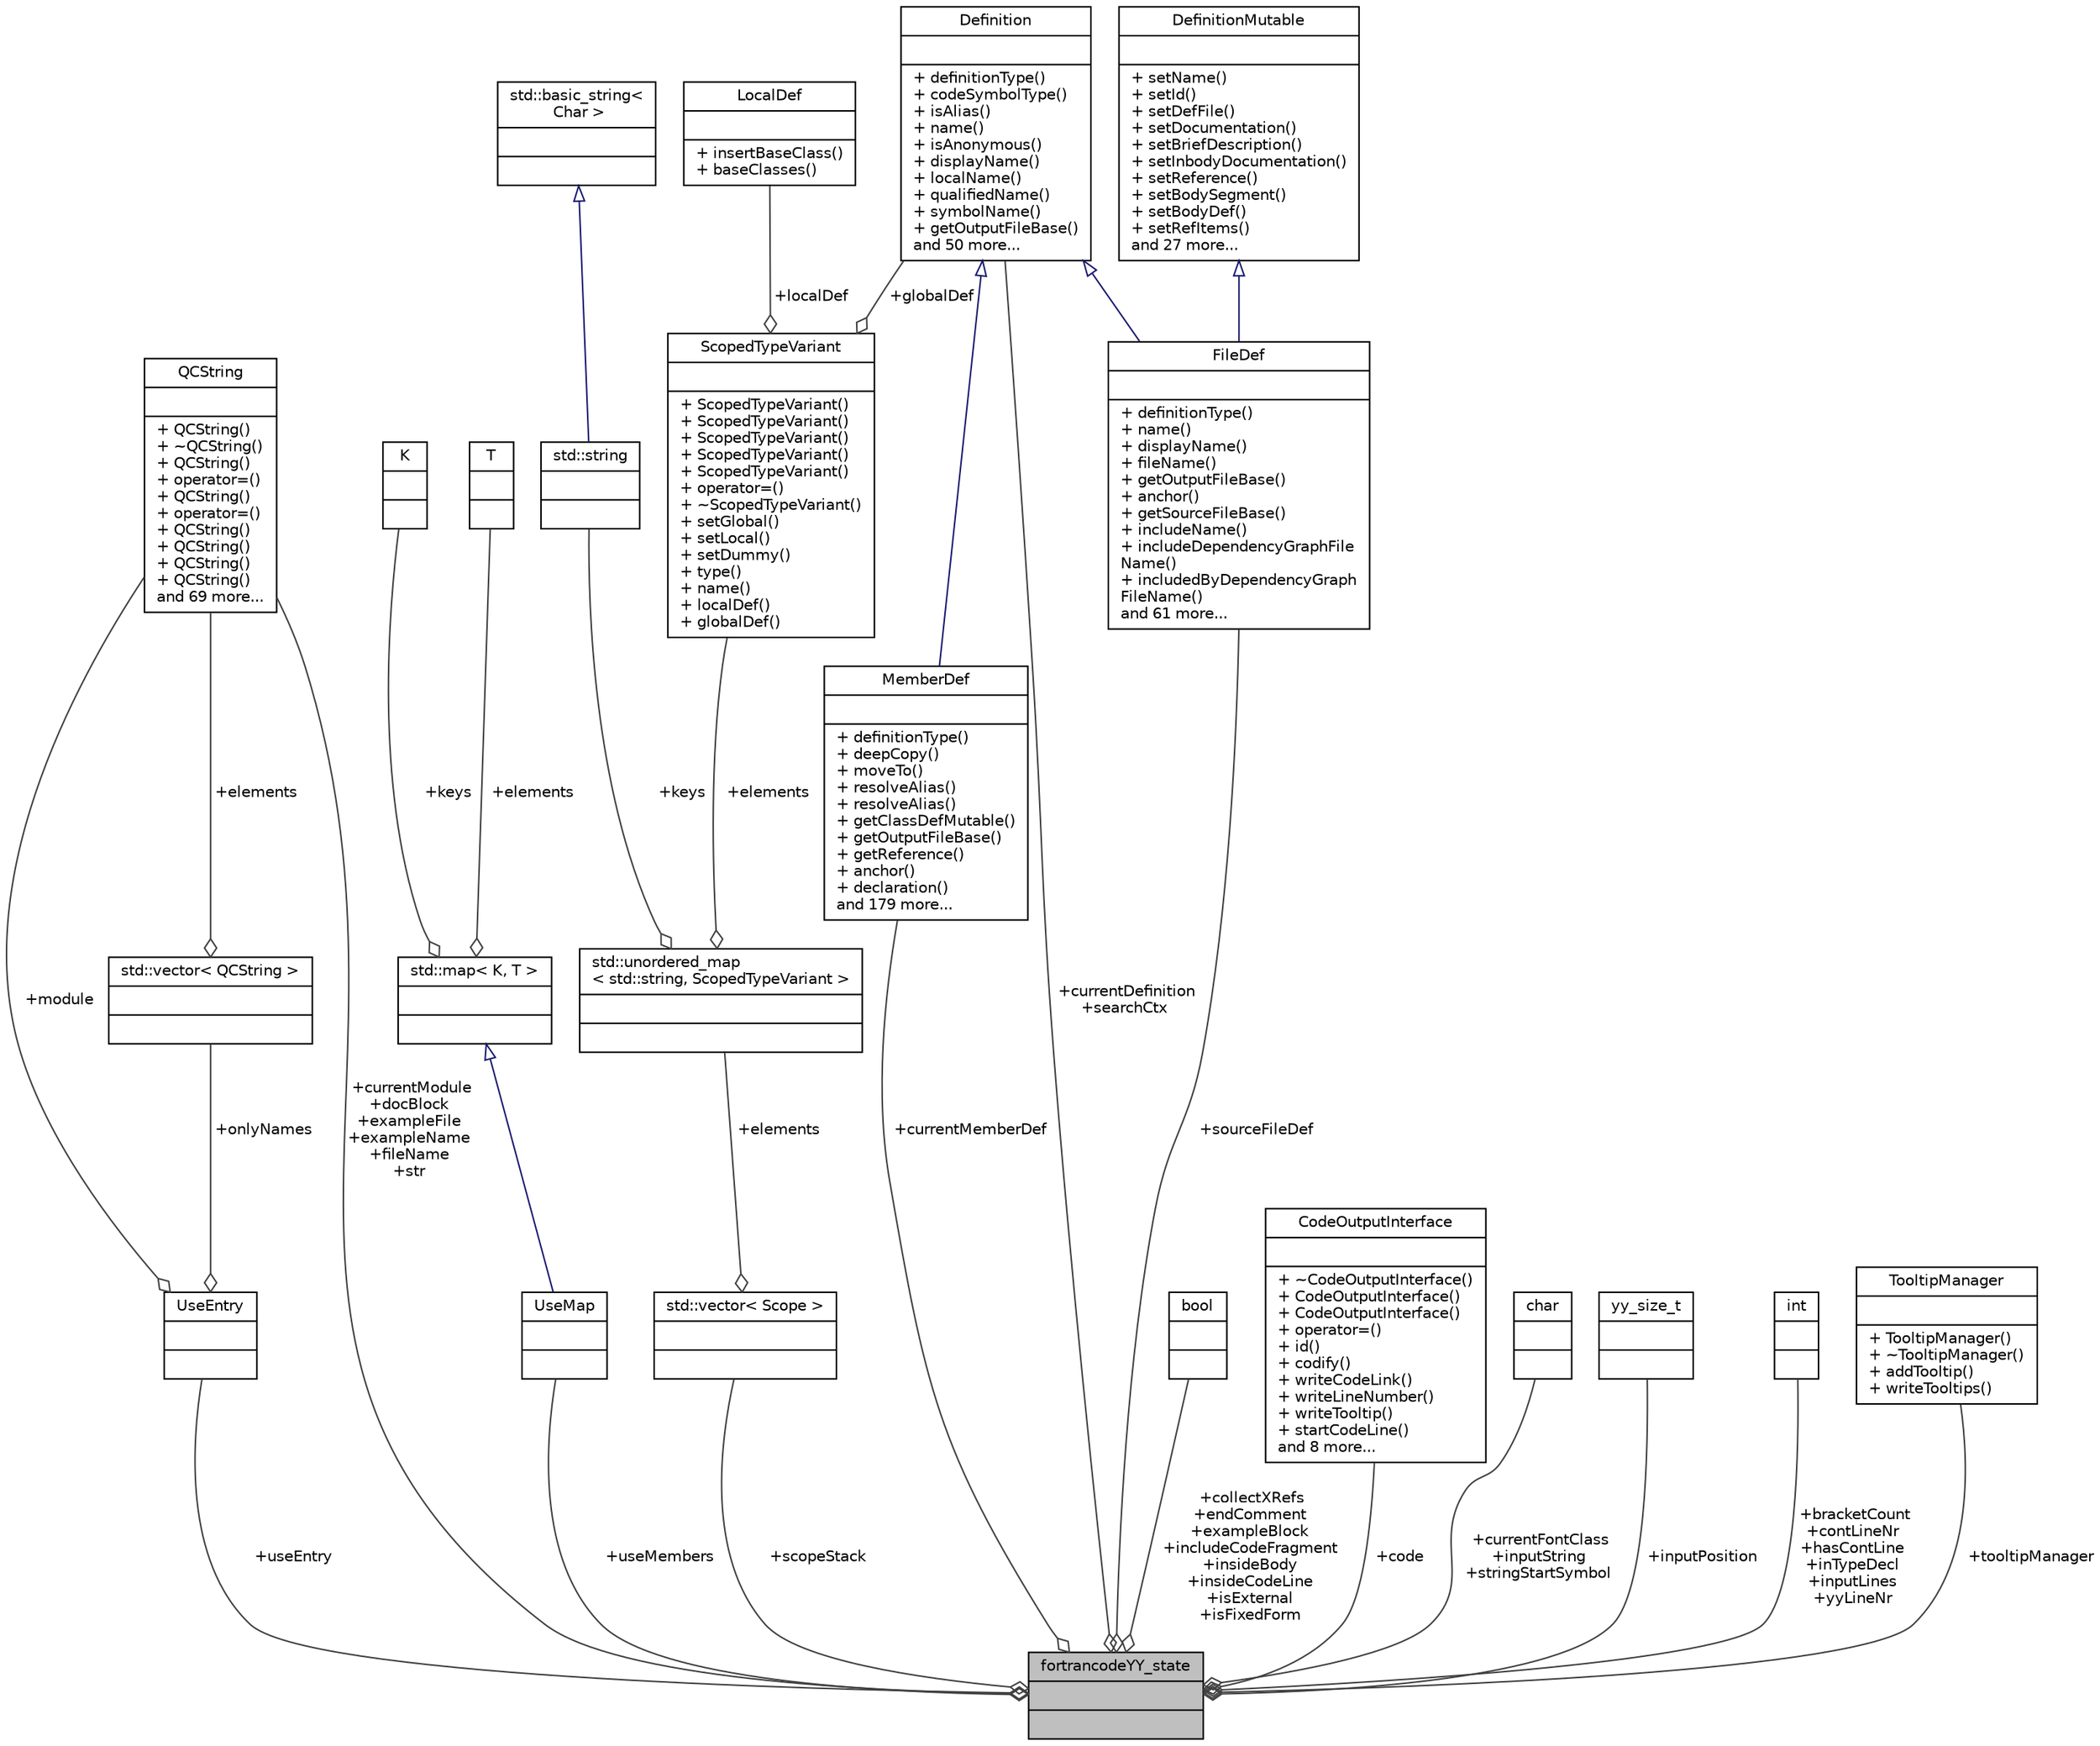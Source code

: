 digraph "fortrancodeYY_state"
{
 // LATEX_PDF_SIZE
  edge [fontname="Helvetica",fontsize="10",labelfontname="Helvetica",labelfontsize="10"];
  node [fontname="Helvetica",fontsize="10",shape=record];
  Node1 [label="{fortrancodeYY_state\n||}",height=0.2,width=0.4,color="black", fillcolor="grey75", style="filled", fontcolor="black",tooltip=" "];
  Node2 -> Node1 [color="grey25",fontsize="10",style="solid",label=" +currentModule\n+docBlock\n+exampleFile\n+exampleName\n+fileName\n+str" ,arrowhead="odiamond",fontname="Helvetica"];
  Node2 [label="{QCString\n||+ QCString()\l+ ~QCString()\l+ QCString()\l+ operator=()\l+ QCString()\l+ operator=()\l+ QCString()\l+ QCString()\l+ QCString()\l+ QCString()\land 69 more...\l}",height=0.2,width=0.4,color="black", fillcolor="white", style="filled",URL="$classQCString.html",tooltip=" "];
  Node3 -> Node1 [color="grey25",fontsize="10",style="solid",label=" +useMembers" ,arrowhead="odiamond",fontname="Helvetica"];
  Node3 [label="{UseMap\n||}",height=0.2,width=0.4,color="black", fillcolor="white", style="filled",URL="$classUseMap.html",tooltip=" "];
  Node4 -> Node3 [dir="back",color="midnightblue",fontsize="10",style="solid",arrowtail="onormal",fontname="Helvetica"];
  Node4 [label="{std::map\< K, T \>\n||}",height=0.2,width=0.4,color="black", fillcolor="white", style="filled",tooltip=" "];
  Node5 -> Node4 [color="grey25",fontsize="10",style="solid",label=" +keys" ,arrowhead="odiamond",fontname="Helvetica"];
  Node5 [label="{K\n||}",height=0.2,width=0.4,color="black", fillcolor="white", style="filled",tooltip=" "];
  Node6 -> Node4 [color="grey25",fontsize="10",style="solid",label=" +elements" ,arrowhead="odiamond",fontname="Helvetica"];
  Node6 [label="{T\n||}",height=0.2,width=0.4,color="black", fillcolor="white", style="filled",tooltip=" "];
  Node7 -> Node1 [color="grey25",fontsize="10",style="solid",label=" +useEntry" ,arrowhead="odiamond",fontname="Helvetica"];
  Node7 [label="{UseEntry\n||}",height=0.2,width=0.4,color="black", fillcolor="white", style="filled",URL="$classUseEntry.html",tooltip=" "];
  Node2 -> Node7 [color="grey25",fontsize="10",style="solid",label=" +module" ,arrowhead="odiamond",fontname="Helvetica"];
  Node8 -> Node7 [color="grey25",fontsize="10",style="solid",label=" +onlyNames" ,arrowhead="odiamond",fontname="Helvetica"];
  Node8 [label="{std::vector\< QCString \>\n||}",height=0.2,width=0.4,color="black", fillcolor="white", style="filled",tooltip=" "];
  Node2 -> Node8 [color="grey25",fontsize="10",style="solid",label=" +elements" ,arrowhead="odiamond",fontname="Helvetica"];
  Node9 -> Node1 [color="grey25",fontsize="10",style="solid",label=" +scopeStack" ,arrowhead="odiamond",fontname="Helvetica"];
  Node9 [label="{std::vector\< Scope \>\n||}",height=0.2,width=0.4,color="black", fillcolor="white", style="filled",tooltip=" "];
  Node10 -> Node9 [color="grey25",fontsize="10",style="solid",label=" +elements" ,arrowhead="odiamond",fontname="Helvetica"];
  Node10 [label="{std::unordered_map\l\< std::string, ScopedTypeVariant \>\n||}",height=0.2,width=0.4,color="black", fillcolor="white", style="filled",tooltip=" "];
  Node11 -> Node10 [color="grey25",fontsize="10",style="solid",label=" +keys" ,arrowhead="odiamond",fontname="Helvetica"];
  Node11 [label="{std::string\n||}",height=0.2,width=0.4,color="black", fillcolor="white", style="filled",tooltip=" "];
  Node12 -> Node11 [dir="back",color="midnightblue",fontsize="10",style="solid",arrowtail="onormal",fontname="Helvetica"];
  Node12 [label="{std::basic_string\<\l Char \>\n||}",height=0.2,width=0.4,color="black", fillcolor="white", style="filled",tooltip=" "];
  Node13 -> Node10 [color="grey25",fontsize="10",style="solid",label=" +elements" ,arrowhead="odiamond",fontname="Helvetica"];
  Node13 [label="{ScopedTypeVariant\n||+ ScopedTypeVariant()\l+ ScopedTypeVariant()\l+ ScopedTypeVariant()\l+ ScopedTypeVariant()\l+ ScopedTypeVariant()\l+ operator=()\l+ ~ScopedTypeVariant()\l+ setGlobal()\l+ setLocal()\l+ setDummy()\l+ type()\l+ name()\l+ localDef()\l+ globalDef()\l}",height=0.2,width=0.4,color="black", fillcolor="white", style="filled",URL="$classScopedTypeVariant.html",tooltip=" "];
  Node14 -> Node13 [color="grey25",fontsize="10",style="solid",label=" +globalDef" ,arrowhead="odiamond",fontname="Helvetica"];
  Node14 [label="{Definition\n||+ definitionType()\l+ codeSymbolType()\l+ isAlias()\l+ name()\l+ isAnonymous()\l+ displayName()\l+ localName()\l+ qualifiedName()\l+ symbolName()\l+ getOutputFileBase()\land 50 more...\l}",height=0.2,width=0.4,color="black", fillcolor="white", style="filled",URL="$classDefinition.html",tooltip=" "];
  Node15 -> Node13 [color="grey25",fontsize="10",style="solid",label=" +localDef" ,arrowhead="odiamond",fontname="Helvetica"];
  Node15 [label="{LocalDef\n||+ insertBaseClass()\l+ baseClasses()\l}",height=0.2,width=0.4,color="black", fillcolor="white", style="filled",URL="$classLocalDef.html",tooltip=" "];
  Node16 -> Node1 [color="grey25",fontsize="10",style="solid",label=" +collectXRefs\n+endComment\n+exampleBlock\n+includeCodeFragment\n+insideBody\n+insideCodeLine\n+isExternal\n+isFixedForm" ,arrowhead="odiamond",fontname="Helvetica"];
  Node16 [label="{bool\n||}",height=0.2,width=0.4,color="black", fillcolor="white", style="filled",tooltip=" "];
  Node17 -> Node1 [color="grey25",fontsize="10",style="solid",label=" +code" ,arrowhead="odiamond",fontname="Helvetica"];
  Node17 [label="{CodeOutputInterface\n||+ ~CodeOutputInterface()\l+ CodeOutputInterface()\l+ CodeOutputInterface()\l+ operator=()\l+ id()\l+ codify()\l+ writeCodeLink()\l+ writeLineNumber()\l+ writeTooltip()\l+ startCodeLine()\land 8 more...\l}",height=0.2,width=0.4,color="black", fillcolor="white", style="filled",URL="$classCodeOutputInterface.html",tooltip=" "];
  Node18 -> Node1 [color="grey25",fontsize="10",style="solid",label=" +currentFontClass\n+inputString\n+stringStartSymbol" ,arrowhead="odiamond",fontname="Helvetica"];
  Node18 [label="{char\n||}",height=0.2,width=0.4,color="black", fillcolor="white", style="filled",tooltip=" "];
  Node19 -> Node1 [color="grey25",fontsize="10",style="solid",label=" +inputPosition" ,arrowhead="odiamond",fontname="Helvetica"];
  Node19 [label="{yy_size_t\n||}",height=0.2,width=0.4,color="black", fillcolor="white", style="filled",tooltip=" "];
  Node20 -> Node1 [color="grey25",fontsize="10",style="solid",label=" +bracketCount\n+contLineNr\n+hasContLine\n+inTypeDecl\n+inputLines\n+yyLineNr" ,arrowhead="odiamond",fontname="Helvetica"];
  Node20 [label="{int\n||}",height=0.2,width=0.4,color="black", fillcolor="white", style="filled",URL="$classint.html",tooltip=" "];
  Node14 -> Node1 [color="grey25",fontsize="10",style="solid",label=" +currentDefinition\n+searchCtx" ,arrowhead="odiamond",fontname="Helvetica"];
  Node21 -> Node1 [color="grey25",fontsize="10",style="solid",label=" +sourceFileDef" ,arrowhead="odiamond",fontname="Helvetica"];
  Node21 [label="{FileDef\n||+ definitionType()\l+ name()\l+ displayName()\l+ fileName()\l+ getOutputFileBase()\l+ anchor()\l+ getSourceFileBase()\l+ includeName()\l+ includeDependencyGraphFile\lName()\l+ includedByDependencyGraph\lFileName()\land 61 more...\l}",height=0.2,width=0.4,color="black", fillcolor="white", style="filled",URL="$classFileDef.html",tooltip=" "];
  Node22 -> Node21 [dir="back",color="midnightblue",fontsize="10",style="solid",arrowtail="onormal",fontname="Helvetica"];
  Node22 [label="{DefinitionMutable\n||+ setName()\l+ setId()\l+ setDefFile()\l+ setDocumentation()\l+ setBriefDescription()\l+ setInbodyDocumentation()\l+ setReference()\l+ setBodySegment()\l+ setBodyDef()\l+ setRefItems()\land 27 more...\l}",height=0.2,width=0.4,color="black", fillcolor="white", style="filled",URL="$classDefinitionMutable.html",tooltip=" "];
  Node14 -> Node21 [dir="back",color="midnightblue",fontsize="10",style="solid",arrowtail="onormal",fontname="Helvetica"];
  Node23 -> Node1 [color="grey25",fontsize="10",style="solid",label=" +currentMemberDef" ,arrowhead="odiamond",fontname="Helvetica"];
  Node23 [label="{MemberDef\n||+ definitionType()\l+ deepCopy()\l+ moveTo()\l+ resolveAlias()\l+ resolveAlias()\l+ getClassDefMutable()\l+ getOutputFileBase()\l+ getReference()\l+ anchor()\l+ declaration()\land 179 more...\l}",height=0.2,width=0.4,color="black", fillcolor="white", style="filled",URL="$classMemberDef.html",tooltip=" "];
  Node14 -> Node23 [dir="back",color="midnightblue",fontsize="10",style="solid",arrowtail="onormal",fontname="Helvetica"];
  Node24 -> Node1 [color="grey25",fontsize="10",style="solid",label=" +tooltipManager" ,arrowhead="odiamond",fontname="Helvetica"];
  Node24 [label="{TooltipManager\n||+ TooltipManager()\l+ ~TooltipManager()\l+ addTooltip()\l+ writeTooltips()\l}",height=0.2,width=0.4,color="black", fillcolor="white", style="filled",URL="$classTooltipManager.html",tooltip="Class that manages the tooltips for a source file."];
}

